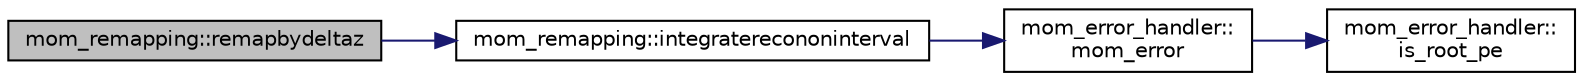 digraph "mom_remapping::remapbydeltaz"
{
 // INTERACTIVE_SVG=YES
 // LATEX_PDF_SIZE
  edge [fontname="Helvetica",fontsize="10",labelfontname="Helvetica",labelfontsize="10"];
  node [fontname="Helvetica",fontsize="10",shape=record];
  rankdir="LR";
  Node1 [label="mom_remapping::remapbydeltaz",height=0.2,width=0.4,color="black", fillcolor="grey75", style="filled", fontcolor="black",tooltip="Remaps column of values u0 on grid h0 to implied grid h1 where the interfaces of h1 differ from those..."];
  Node1 -> Node2 [color="midnightblue",fontsize="10",style="solid",fontname="Helvetica"];
  Node2 [label="mom_remapping::integraterecononinterval",height=0.2,width=0.4,color="black", fillcolor="white", style="filled",URL="$namespacemom__remapping.html#a98e87df5ab2fcf8483894f95c4fde672",tooltip="Integrate the reconstructed column profile over a single cell."];
  Node2 -> Node3 [color="midnightblue",fontsize="10",style="solid",fontname="Helvetica"];
  Node3 [label="mom_error_handler::\lmom_error",height=0.2,width=0.4,color="black", fillcolor="white", style="filled",URL="$namespacemom__error__handler.html#a460cfb79a06c29fc249952c2a3710d67",tooltip="This provides a convenient interface for writing an mpp_error message with run-time filter based on a..."];
  Node3 -> Node4 [color="midnightblue",fontsize="10",style="solid",fontname="Helvetica"];
  Node4 [label="mom_error_handler::\lis_root_pe",height=0.2,width=0.4,color="black", fillcolor="white", style="filled",URL="$namespacemom__error__handler.html#ad5f00a53059c72fe2332d1436c80ca71",tooltip="This returns .true. if the current PE is the root PE."];
}
